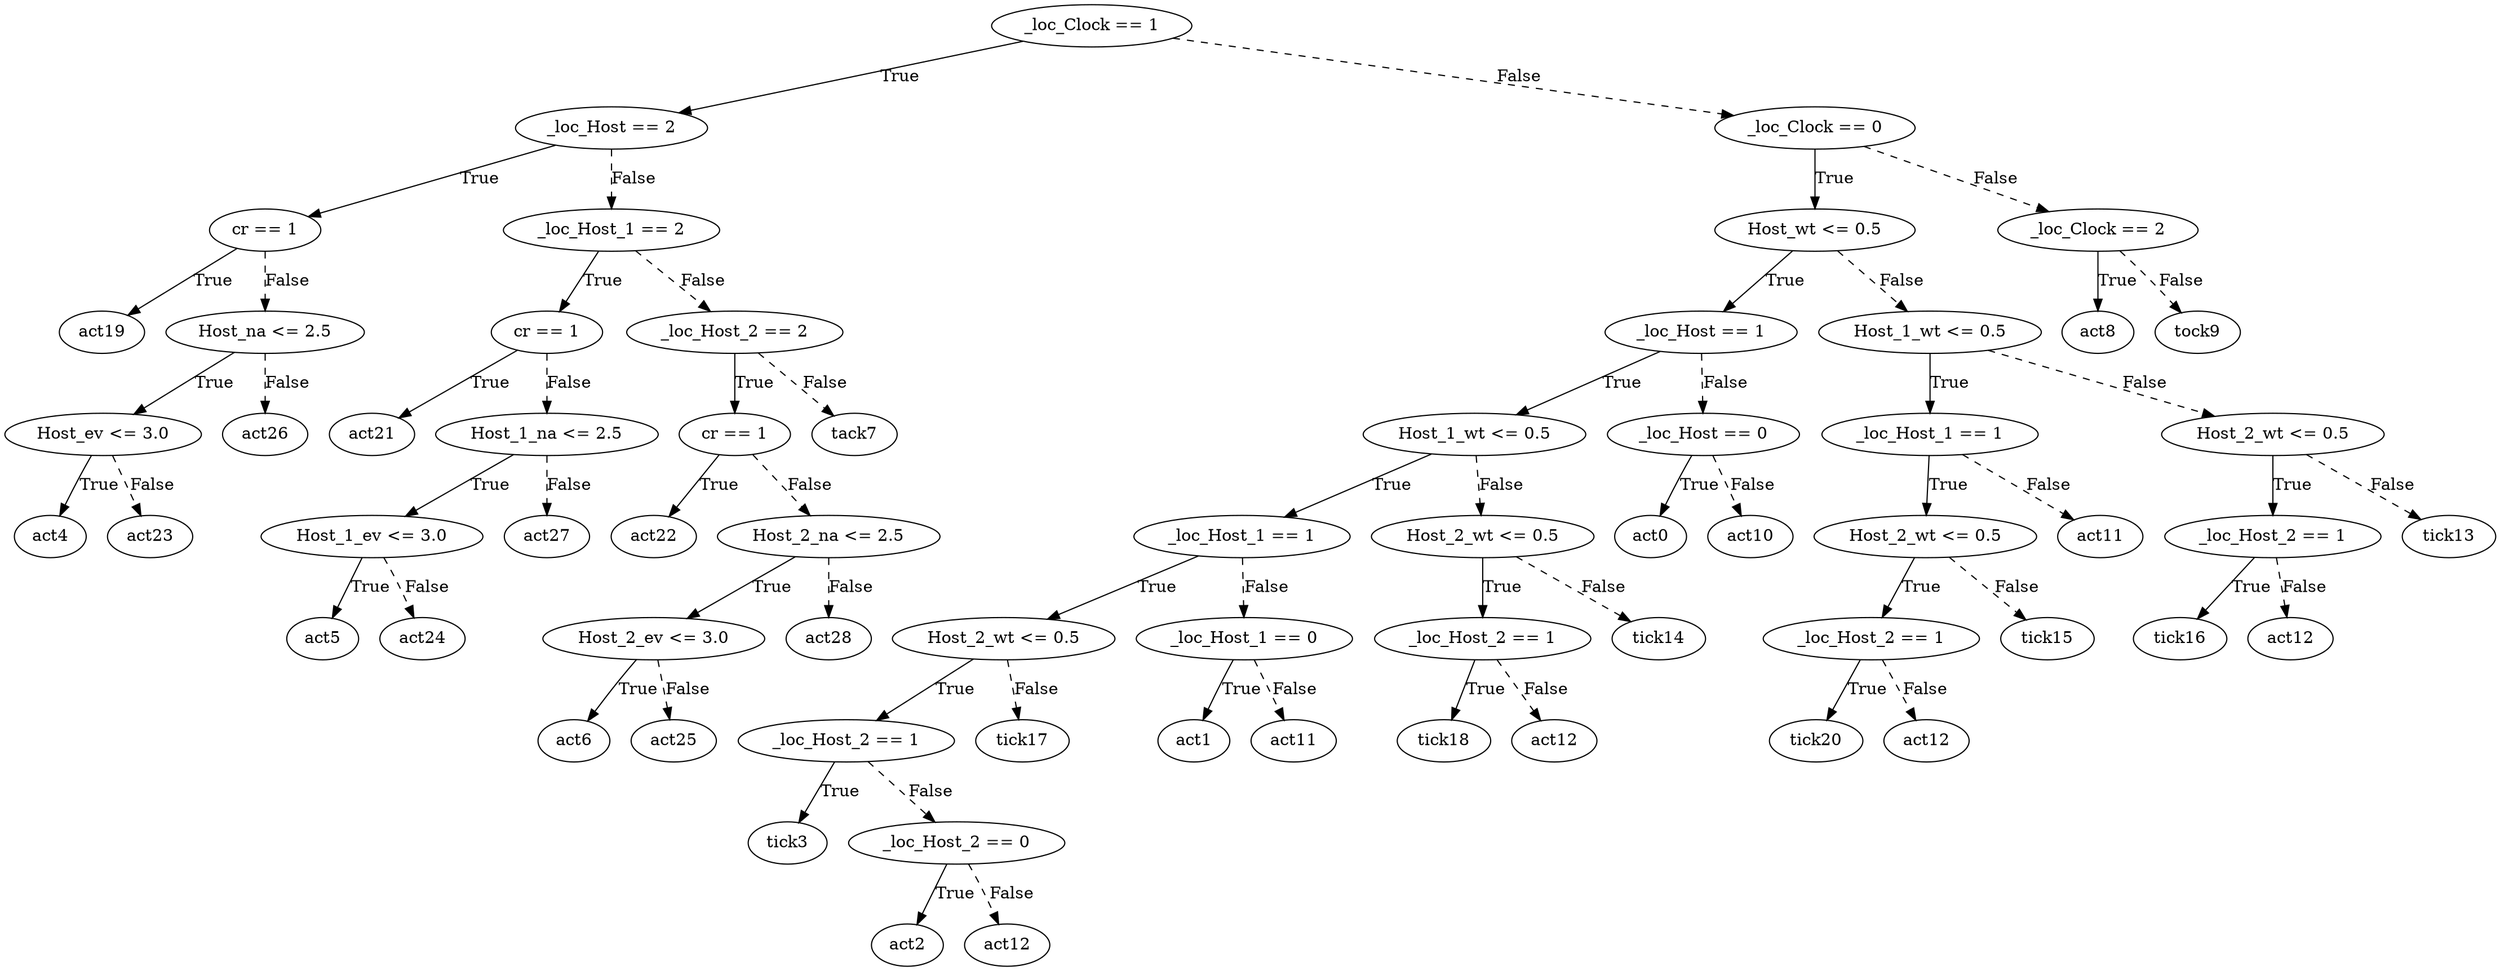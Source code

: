 digraph {
0 [label="_loc_Clock == 1"];
1 [label="_loc_Host == 2"];
2 [label="cr == 1"];
3 [label="act19"];
2 -> 3 [label="True"];
4 [label="Host_na <= 2.5"];
5 [label="Host_ev <= 3.0"];
6 [label="act4"];
5 -> 6 [label="True"];
7 [label="act23"];
5 -> 7 [style="dashed", label="False"];
4 -> 5 [label="True"];
8 [label="act26"];
4 -> 8 [style="dashed", label="False"];
2 -> 4 [style="dashed", label="False"];
1 -> 2 [label="True"];
9 [label="_loc_Host_1 == 2"];
10 [label="cr == 1"];
11 [label="act21"];
10 -> 11 [label="True"];
12 [label="Host_1_na <= 2.5"];
13 [label="Host_1_ev <= 3.0"];
14 [label="act5"];
13 -> 14 [label="True"];
15 [label="act24"];
13 -> 15 [style="dashed", label="False"];
12 -> 13 [label="True"];
16 [label="act27"];
12 -> 16 [style="dashed", label="False"];
10 -> 12 [style="dashed", label="False"];
9 -> 10 [label="True"];
17 [label="_loc_Host_2 == 2"];
18 [label="cr == 1"];
19 [label="act22"];
18 -> 19 [label="True"];
20 [label="Host_2_na <= 2.5"];
21 [label="Host_2_ev <= 3.0"];
22 [label="act6"];
21 -> 22 [label="True"];
23 [label="act25"];
21 -> 23 [style="dashed", label="False"];
20 -> 21 [label="True"];
24 [label="act28"];
20 -> 24 [style="dashed", label="False"];
18 -> 20 [style="dashed", label="False"];
17 -> 18 [label="True"];
25 [label="tack7"];
17 -> 25 [style="dashed", label="False"];
9 -> 17 [style="dashed", label="False"];
1 -> 9 [style="dashed", label="False"];
0 -> 1 [label="True"];
26 [label="_loc_Clock == 0"];
27 [label="Host_wt <= 0.5"];
28 [label="_loc_Host == 1"];
29 [label="Host_1_wt <= 0.5"];
30 [label="_loc_Host_1 == 1"];
31 [label="Host_2_wt <= 0.5"];
32 [label="_loc_Host_2 == 1"];
33 [label="tick3"];
32 -> 33 [label="True"];
34 [label="_loc_Host_2 == 0"];
35 [label="act2"];
34 -> 35 [label="True"];
36 [label="act12"];
34 -> 36 [style="dashed", label="False"];
32 -> 34 [style="dashed", label="False"];
31 -> 32 [label="True"];
37 [label="tick17"];
31 -> 37 [style="dashed", label="False"];
30 -> 31 [label="True"];
38 [label="_loc_Host_1 == 0"];
39 [label="act1"];
38 -> 39 [label="True"];
40 [label="act11"];
38 -> 40 [style="dashed", label="False"];
30 -> 38 [style="dashed", label="False"];
29 -> 30 [label="True"];
41 [label="Host_2_wt <= 0.5"];
42 [label="_loc_Host_2 == 1"];
43 [label="tick18"];
42 -> 43 [label="True"];
44 [label="act12"];
42 -> 44 [style="dashed", label="False"];
41 -> 42 [label="True"];
45 [label="tick14"];
41 -> 45 [style="dashed", label="False"];
29 -> 41 [style="dashed", label="False"];
28 -> 29 [label="True"];
46 [label="_loc_Host == 0"];
47 [label="act0"];
46 -> 47 [label="True"];
48 [label="act10"];
46 -> 48 [style="dashed", label="False"];
28 -> 46 [style="dashed", label="False"];
27 -> 28 [label="True"];
49 [label="Host_1_wt <= 0.5"];
50 [label="_loc_Host_1 == 1"];
51 [label="Host_2_wt <= 0.5"];
52 [label="_loc_Host_2 == 1"];
53 [label="tick20"];
52 -> 53 [label="True"];
54 [label="act12"];
52 -> 54 [style="dashed", label="False"];
51 -> 52 [label="True"];
55 [label="tick15"];
51 -> 55 [style="dashed", label="False"];
50 -> 51 [label="True"];
56 [label="act11"];
50 -> 56 [style="dashed", label="False"];
49 -> 50 [label="True"];
57 [label="Host_2_wt <= 0.5"];
58 [label="_loc_Host_2 == 1"];
59 [label="tick16"];
58 -> 59 [label="True"];
60 [label="act12"];
58 -> 60 [style="dashed", label="False"];
57 -> 58 [label="True"];
61 [label="tick13"];
57 -> 61 [style="dashed", label="False"];
49 -> 57 [style="dashed", label="False"];
27 -> 49 [style="dashed", label="False"];
26 -> 27 [label="True"];
62 [label="_loc_Clock == 2"];
63 [label="act8"];
62 -> 63 [label="True"];
64 [label="tock9"];
62 -> 64 [style="dashed", label="False"];
26 -> 62 [style="dashed", label="False"];
0 -> 26 [style="dashed", label="False"];

}